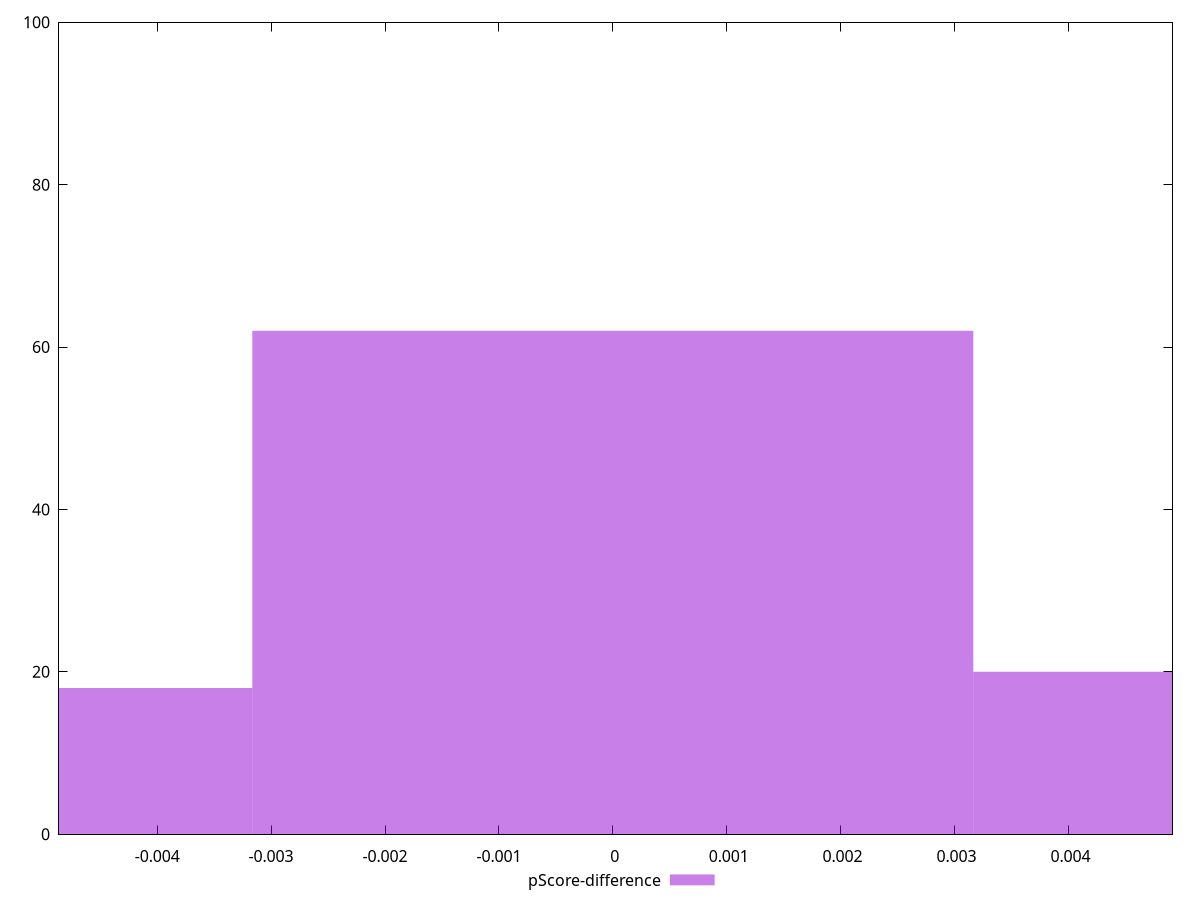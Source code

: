 reset

$pScoreDifference <<EOF
0 62
0.006330181328841218 20
-0.006330181328841218 18
EOF

set key outside below
set boxwidth 0.006330181328841218
set xrange [-0.004862296356798496:0.004913828989826841]
set yrange [0:100]
set trange [0:100]
set style fill transparent solid 0.5 noborder
set terminal svg size 640, 490 enhanced background rgb 'white'
set output "reprap/speed-index/samples/pages+cached/pScore-difference/histogram.svg"

plot $pScoreDifference title "pScore-difference" with boxes

reset
